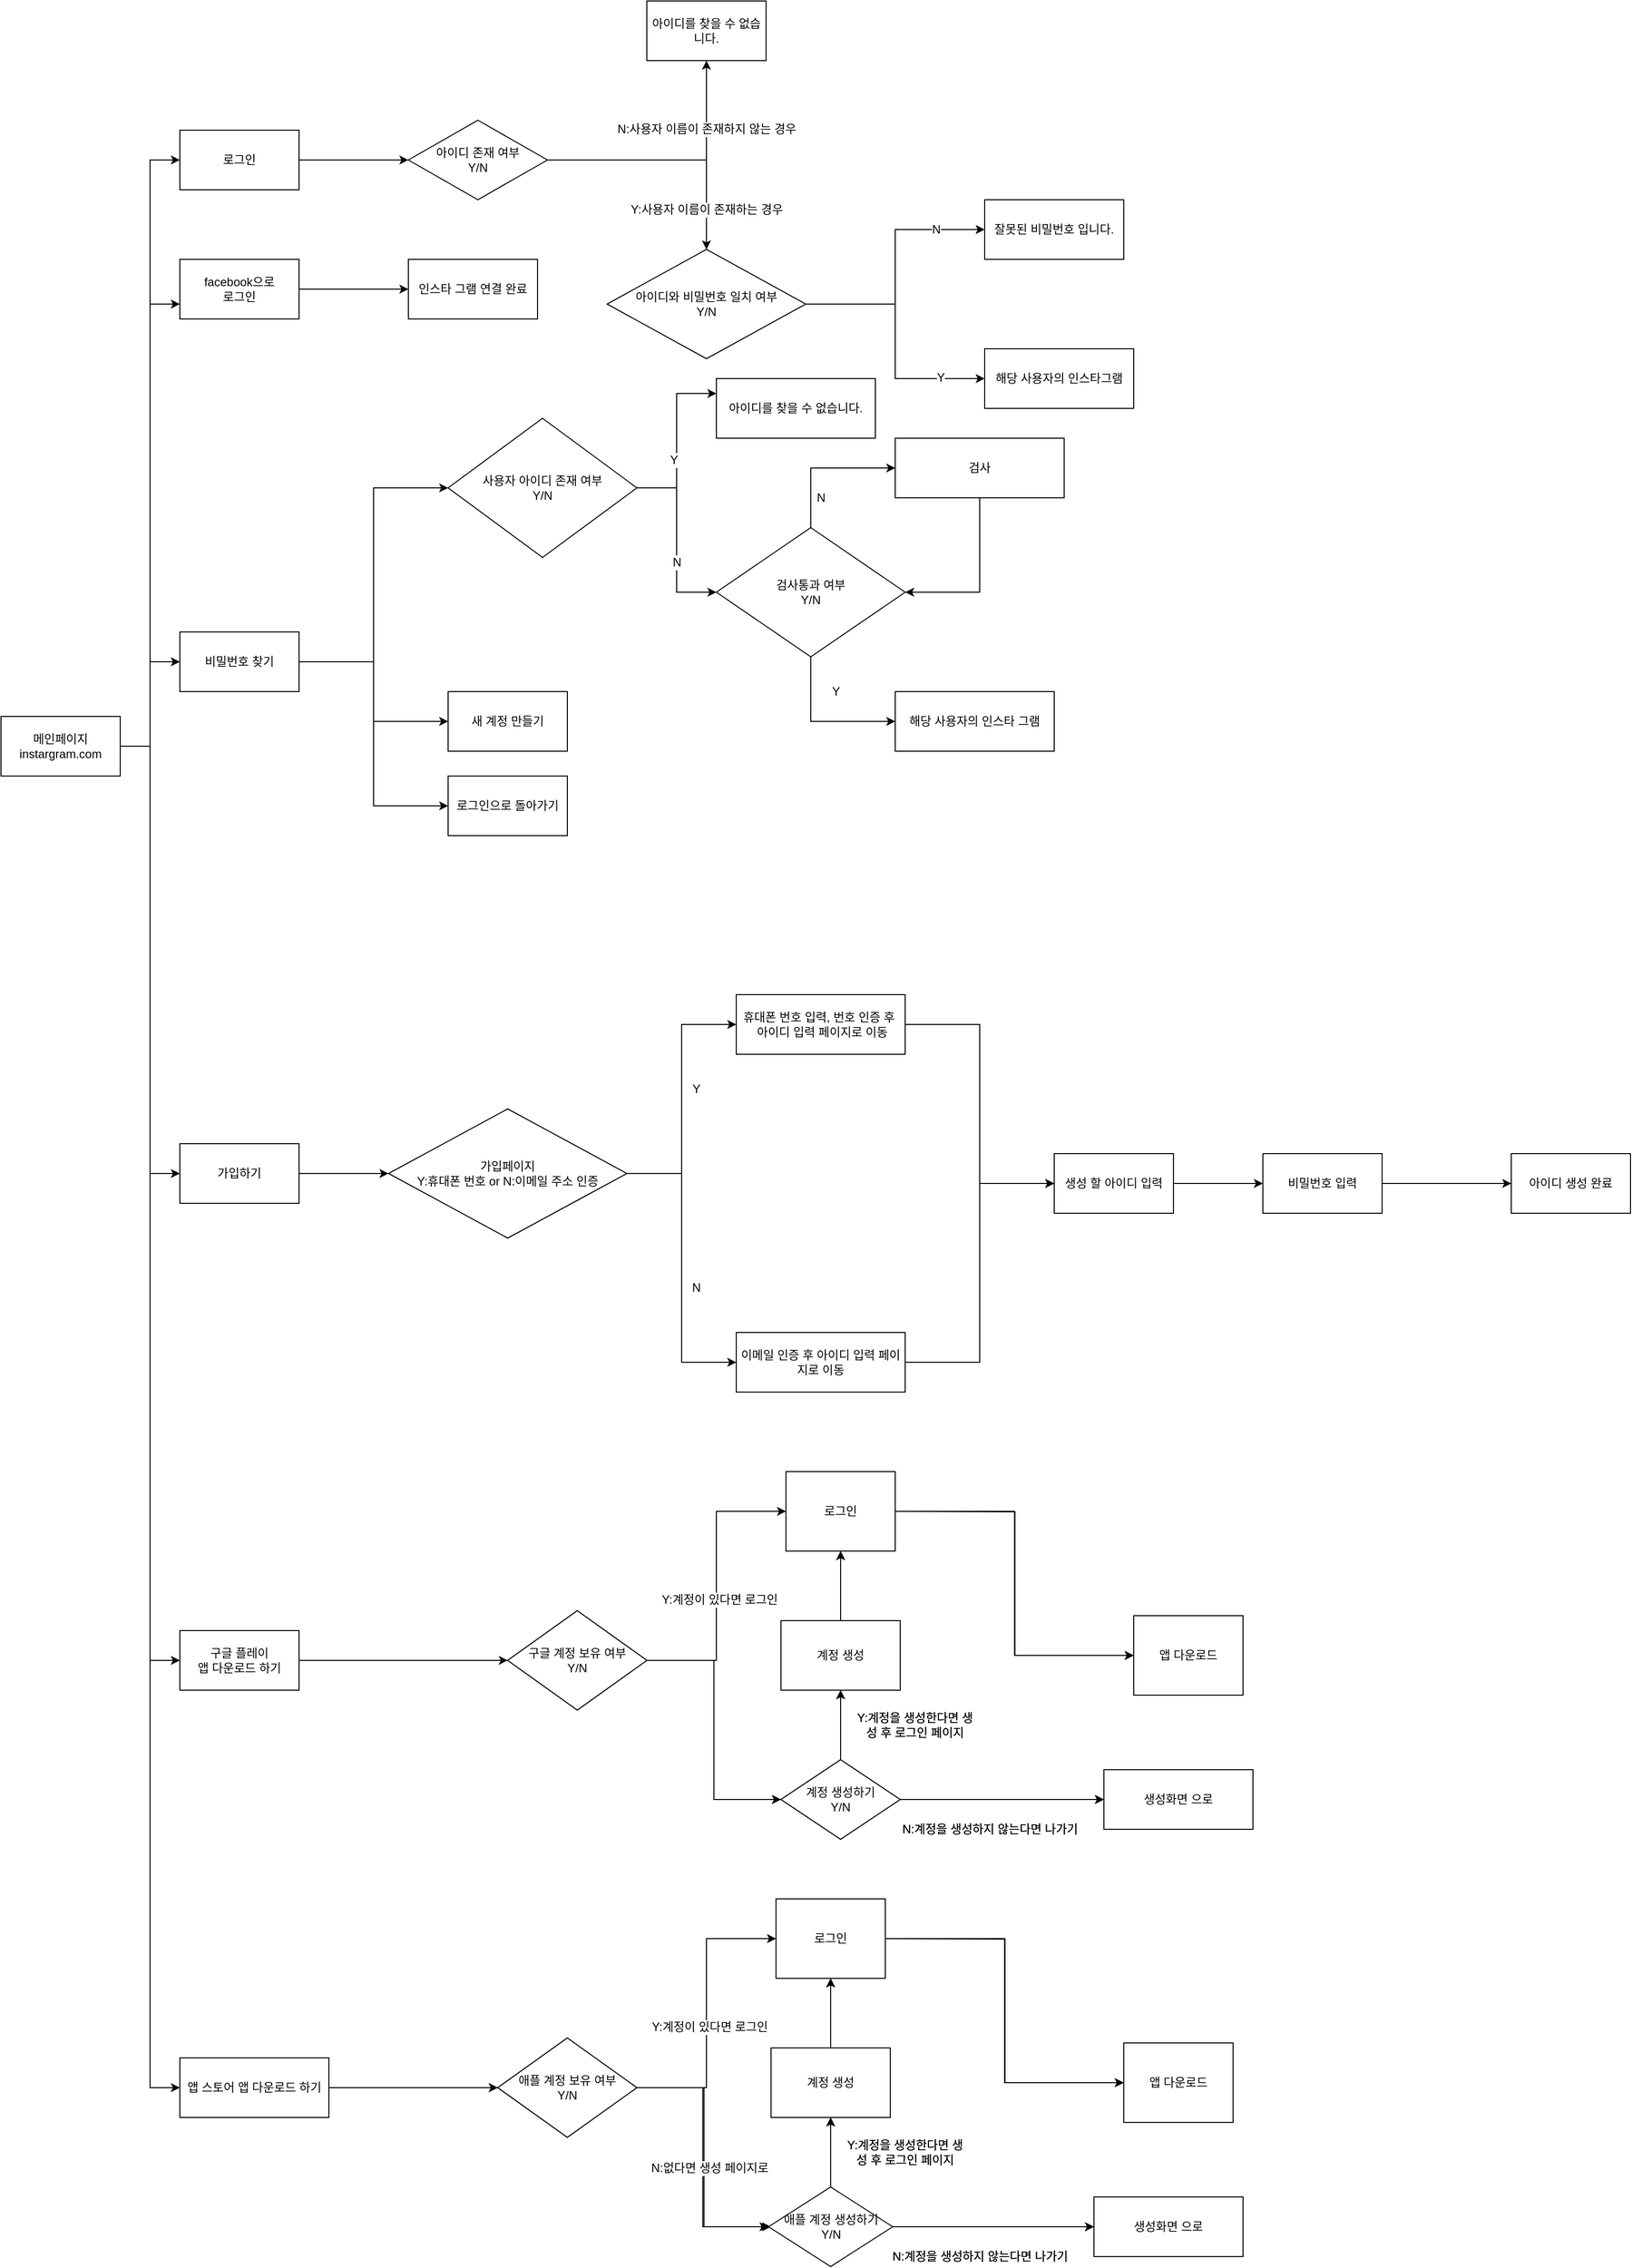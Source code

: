 <mxfile version="20.0.1" type="device"><diagram id="568TlRN8j7l1LZTozMsz" name="Page-1"><mxGraphModel dx="3140" dy="2669" grid="1" gridSize="10" guides="1" tooltips="1" connect="1" arrows="1" fold="1" page="1" pageScale="1" pageWidth="827" pageHeight="1169" math="0" shadow="0"><root><mxCell id="0"/><mxCell id="1" parent="0"/><mxCell id="85rN861MXPLbNBSfsW-i-121" style="edgeStyle=orthogonalEdgeStyle;rounded=0;orthogonalLoop=1;jettySize=auto;html=1;entryX=0;entryY=0.5;entryDx=0;entryDy=0;fontSize=12;" edge="1" parent="1" source="85rN861MXPLbNBSfsW-i-1" target="85rN861MXPLbNBSfsW-i-7"><mxGeometry relative="1" as="geometry"/></mxCell><mxCell id="85rN861MXPLbNBSfsW-i-122" style="edgeStyle=orthogonalEdgeStyle;rounded=0;orthogonalLoop=1;jettySize=auto;html=1;entryX=0;entryY=0.75;entryDx=0;entryDy=0;fontSize=12;" edge="1" parent="1" source="85rN861MXPLbNBSfsW-i-1" target="85rN861MXPLbNBSfsW-i-5"><mxGeometry relative="1" as="geometry"/></mxCell><mxCell id="85rN861MXPLbNBSfsW-i-124" style="edgeStyle=orthogonalEdgeStyle;rounded=0;orthogonalLoop=1;jettySize=auto;html=1;entryX=0;entryY=0.5;entryDx=0;entryDy=0;fontSize=12;" edge="1" parent="1" source="85rN861MXPLbNBSfsW-i-1" target="85rN861MXPLbNBSfsW-i-8"><mxGeometry relative="1" as="geometry"/></mxCell><mxCell id="85rN861MXPLbNBSfsW-i-125" style="edgeStyle=orthogonalEdgeStyle;rounded=0;orthogonalLoop=1;jettySize=auto;html=1;entryX=0;entryY=0.5;entryDx=0;entryDy=0;fontSize=12;" edge="1" parent="1" source="85rN861MXPLbNBSfsW-i-1" target="85rN861MXPLbNBSfsW-i-6"><mxGeometry relative="1" as="geometry"/></mxCell><mxCell id="85rN861MXPLbNBSfsW-i-226" style="edgeStyle=orthogonalEdgeStyle;rounded=0;orthogonalLoop=1;jettySize=auto;html=1;entryX=0;entryY=0.5;entryDx=0;entryDy=0;fontSize=12;" edge="1" parent="1" source="85rN861MXPLbNBSfsW-i-1" target="85rN861MXPLbNBSfsW-i-2"><mxGeometry relative="1" as="geometry"/></mxCell><mxCell id="85rN861MXPLbNBSfsW-i-227" style="edgeStyle=orthogonalEdgeStyle;rounded=0;orthogonalLoop=1;jettySize=auto;html=1;entryX=0;entryY=0.5;entryDx=0;entryDy=0;fontSize=12;" edge="1" parent="1" source="85rN861MXPLbNBSfsW-i-1" target="85rN861MXPLbNBSfsW-i-188"><mxGeometry relative="1" as="geometry"/></mxCell><mxCell id="85rN861MXPLbNBSfsW-i-1" value="메인페이지&lt;br&gt;instargram.com" style="rounded=0;whiteSpace=wrap;html=1;" vertex="1" parent="1"><mxGeometry y="-410" width="120" height="60" as="geometry"/></mxCell><mxCell id="85rN861MXPLbNBSfsW-i-2" value="구글 플레이&lt;br&gt;앱 다운로드 하기" style="rounded=0;whiteSpace=wrap;html=1;" vertex="1" parent="1"><mxGeometry x="180" y="510" width="120" height="60" as="geometry"/></mxCell><mxCell id="85rN861MXPLbNBSfsW-i-52" style="edgeStyle=orthogonalEdgeStyle;rounded=0;orthogonalLoop=1;jettySize=auto;html=1;fontSize=12;" edge="1" parent="1" source="85rN861MXPLbNBSfsW-i-3" target="85rN861MXPLbNBSfsW-i-11"><mxGeometry relative="1" as="geometry"/></mxCell><mxCell id="85rN861MXPLbNBSfsW-i-57" value="Y:사용자 이름이 존재하는 경우" style="edgeLabel;html=1;align=center;verticalAlign=middle;resizable=0;points=[];fontSize=12;" vertex="1" connectable="0" parent="85rN861MXPLbNBSfsW-i-52"><mxGeometry x="0.475" y="4" relative="1" as="geometry"><mxPoint x="-4" y="25" as="offset"/></mxGeometry></mxCell><mxCell id="85rN861MXPLbNBSfsW-i-53" style="edgeStyle=orthogonalEdgeStyle;rounded=0;orthogonalLoop=1;jettySize=auto;html=1;fontSize=12;" edge="1" parent="1" source="85rN861MXPLbNBSfsW-i-3" target="85rN861MXPLbNBSfsW-i-40"><mxGeometry relative="1" as="geometry"><Array as="points"><mxPoint x="710" y="-970"/></Array></mxGeometry></mxCell><mxCell id="85rN861MXPLbNBSfsW-i-58" value="N:사용자 이름이 존재하지 않는 경우" style="edgeLabel;html=1;align=center;verticalAlign=middle;resizable=0;points=[];fontSize=12;" vertex="1" connectable="0" parent="85rN861MXPLbNBSfsW-i-53"><mxGeometry x="0.469" relative="1" as="geometry"><mxPoint as="offset"/></mxGeometry></mxCell><mxCell id="85rN861MXPLbNBSfsW-i-3" value="아이디 존재 여부&lt;br&gt;Y/N" style="rhombus;whiteSpace=wrap;html=1;" vertex="1" parent="1"><mxGeometry x="410" y="-1010" width="140" height="80" as="geometry"/></mxCell><mxCell id="85rN861MXPLbNBSfsW-i-229" value="" style="edgeStyle=orthogonalEdgeStyle;rounded=0;orthogonalLoop=1;jettySize=auto;html=1;fontSize=12;" edge="1" parent="1" source="85rN861MXPLbNBSfsW-i-5" target="85rN861MXPLbNBSfsW-i-228"><mxGeometry relative="1" as="geometry"/></mxCell><mxCell id="85rN861MXPLbNBSfsW-i-5" value="facebook으로 &lt;br&gt;로그인" style="rounded=0;whiteSpace=wrap;html=1;" vertex="1" parent="1"><mxGeometry x="180" y="-870" width="120" height="60" as="geometry"/></mxCell><mxCell id="85rN861MXPLbNBSfsW-i-151" value="" style="edgeStyle=orthogonalEdgeStyle;rounded=0;orthogonalLoop=1;jettySize=auto;html=1;fontSize=12;" edge="1" parent="1" source="85rN861MXPLbNBSfsW-i-6" target="85rN861MXPLbNBSfsW-i-148"><mxGeometry relative="1" as="geometry"/></mxCell><mxCell id="85rN861MXPLbNBSfsW-i-6" value="가입하기" style="rounded=0;whiteSpace=wrap;html=1;" vertex="1" parent="1"><mxGeometry x="180" y="20" width="120" height="60" as="geometry"/></mxCell><mxCell id="85rN861MXPLbNBSfsW-i-37" value="" style="edgeStyle=orthogonalEdgeStyle;rounded=0;orthogonalLoop=1;jettySize=auto;html=1;" edge="1" parent="1" source="85rN861MXPLbNBSfsW-i-7" target="85rN861MXPLbNBSfsW-i-3"><mxGeometry relative="1" as="geometry"/></mxCell><mxCell id="85rN861MXPLbNBSfsW-i-7" value="로그인" style="rounded=0;whiteSpace=wrap;html=1;" vertex="1" parent="1"><mxGeometry x="180" y="-1000" width="120" height="60" as="geometry"/></mxCell><mxCell id="85rN861MXPLbNBSfsW-i-71" style="edgeStyle=orthogonalEdgeStyle;rounded=0;orthogonalLoop=1;jettySize=auto;html=1;entryX=0;entryY=0.5;entryDx=0;entryDy=0;fontSize=12;" edge="1" parent="1" source="85rN861MXPLbNBSfsW-i-8" target="85rN861MXPLbNBSfsW-i-67"><mxGeometry relative="1" as="geometry"/></mxCell><mxCell id="85rN861MXPLbNBSfsW-i-72" style="edgeStyle=orthogonalEdgeStyle;rounded=0;orthogonalLoop=1;jettySize=auto;html=1;fontSize=12;entryX=0;entryY=0.5;entryDx=0;entryDy=0;" edge="1" parent="1" source="85rN861MXPLbNBSfsW-i-8" target="85rN861MXPLbNBSfsW-i-68"><mxGeometry relative="1" as="geometry"><mxPoint x="380" y="-430" as="targetPoint"/></mxGeometry></mxCell><mxCell id="85rN861MXPLbNBSfsW-i-75" style="edgeStyle=orthogonalEdgeStyle;rounded=0;orthogonalLoop=1;jettySize=auto;html=1;entryX=0;entryY=0.5;entryDx=0;entryDy=0;fontSize=12;" edge="1" parent="1" source="85rN861MXPLbNBSfsW-i-8" target="85rN861MXPLbNBSfsW-i-69"><mxGeometry relative="1" as="geometry"/></mxCell><mxCell id="85rN861MXPLbNBSfsW-i-8" value="비밀번호 찾기" style="rounded=0;whiteSpace=wrap;html=1;" vertex="1" parent="1"><mxGeometry x="180" y="-495" width="120" height="60" as="geometry"/></mxCell><mxCell id="85rN861MXPLbNBSfsW-i-60" style="edgeStyle=orthogonalEdgeStyle;rounded=0;orthogonalLoop=1;jettySize=auto;html=1;fontSize=12;" edge="1" parent="1" source="85rN861MXPLbNBSfsW-i-11" target="85rN861MXPLbNBSfsW-i-59"><mxGeometry relative="1" as="geometry"/></mxCell><mxCell id="85rN861MXPLbNBSfsW-i-65" value="N" style="edgeLabel;html=1;align=center;verticalAlign=middle;resizable=0;points=[];fontSize=12;" vertex="1" connectable="0" parent="85rN861MXPLbNBSfsW-i-60"><mxGeometry x="0.731" y="1" relative="1" as="geometry"><mxPoint x="-15" y="1" as="offset"/></mxGeometry></mxCell><mxCell id="85rN861MXPLbNBSfsW-i-64" style="edgeStyle=orthogonalEdgeStyle;rounded=0;orthogonalLoop=1;jettySize=auto;html=1;entryX=0;entryY=0.5;entryDx=0;entryDy=0;fontSize=12;" edge="1" parent="1" source="85rN861MXPLbNBSfsW-i-11" target="85rN861MXPLbNBSfsW-i-61"><mxGeometry relative="1" as="geometry"><Array as="points"><mxPoint x="900" y="-825"/><mxPoint x="900" y="-750"/></Array></mxGeometry></mxCell><mxCell id="85rN861MXPLbNBSfsW-i-11" value="아이디와 비밀번호 일치 여부&lt;br&gt;Y/N" style="rhombus;whiteSpace=wrap;html=1;" vertex="1" parent="1"><mxGeometry x="610" y="-880" width="200" height="110" as="geometry"/></mxCell><mxCell id="85rN861MXPLbNBSfsW-i-40" value="아이디를 찾을 수 없습니다." style="rounded=0;whiteSpace=wrap;html=1;" vertex="1" parent="1"><mxGeometry x="650" y="-1130" width="120" height="60" as="geometry"/></mxCell><mxCell id="85rN861MXPLbNBSfsW-i-59" value="잘못된 비밀번호 입니다." style="rounded=0;whiteSpace=wrap;html=1;fontSize=12;" vertex="1" parent="1"><mxGeometry x="990" y="-930" width="140" height="60" as="geometry"/></mxCell><mxCell id="85rN861MXPLbNBSfsW-i-61" value="해당 사용자의 인스타그램" style="rounded=0;whiteSpace=wrap;html=1;fontSize=12;" vertex="1" parent="1"><mxGeometry x="990" y="-780" width="150" height="60" as="geometry"/></mxCell><mxCell id="85rN861MXPLbNBSfsW-i-66" value="&lt;div style=&quot;text-align: center;&quot;&gt;&lt;span style=&quot;background-color: rgb(255, 255, 255);&quot;&gt;Y&lt;/span&gt;&lt;/div&gt;" style="text;whiteSpace=wrap;html=1;fontSize=12;" vertex="1" parent="1"><mxGeometry x="940" y="-765" width="30" height="30" as="geometry"/></mxCell><mxCell id="85rN861MXPLbNBSfsW-i-67" value="새 계정 만들기" style="rounded=0;whiteSpace=wrap;html=1;" vertex="1" parent="1"><mxGeometry x="450" y="-435" width="120" height="60" as="geometry"/></mxCell><mxCell id="85rN861MXPLbNBSfsW-i-68" value="로그인으로 돌아가기" style="rounded=0;whiteSpace=wrap;html=1;" vertex="1" parent="1"><mxGeometry x="450" y="-350" width="120" height="60" as="geometry"/></mxCell><mxCell id="85rN861MXPLbNBSfsW-i-79" style="edgeStyle=orthogonalEdgeStyle;rounded=0;orthogonalLoop=1;jettySize=auto;html=1;entryX=0;entryY=0.25;entryDx=0;entryDy=0;fontSize=12;" edge="1" parent="1" source="85rN861MXPLbNBSfsW-i-69" target="85rN861MXPLbNBSfsW-i-73"><mxGeometry relative="1" as="geometry"/></mxCell><mxCell id="85rN861MXPLbNBSfsW-i-102" value="Y" style="edgeLabel;html=1;align=center;verticalAlign=middle;resizable=0;points=[];fontSize=12;" vertex="1" connectable="0" parent="85rN861MXPLbNBSfsW-i-79"><mxGeometry x="-0.215" y="3" relative="1" as="geometry"><mxPoint as="offset"/></mxGeometry></mxCell><mxCell id="85rN861MXPLbNBSfsW-i-80" style="edgeStyle=orthogonalEdgeStyle;rounded=0;orthogonalLoop=1;jettySize=auto;html=1;fontSize=12;" edge="1" parent="1" source="85rN861MXPLbNBSfsW-i-69" target="85rN861MXPLbNBSfsW-i-74"><mxGeometry relative="1" as="geometry"/></mxCell><mxCell id="85rN861MXPLbNBSfsW-i-101" value="N" style="edgeLabel;html=1;align=center;verticalAlign=middle;resizable=0;points=[];fontSize=12;" vertex="1" connectable="0" parent="85rN861MXPLbNBSfsW-i-80"><mxGeometry x="0.24" relative="1" as="geometry"><mxPoint as="offset"/></mxGeometry></mxCell><mxCell id="85rN861MXPLbNBSfsW-i-69" value="사용자 아이디 존재 여부&lt;br&gt;Y/N" style="rhombus;whiteSpace=wrap;html=1;fontSize=12;" vertex="1" parent="1"><mxGeometry x="450" y="-710" width="190" height="140" as="geometry"/></mxCell><mxCell id="85rN861MXPLbNBSfsW-i-73" value="아이디를 찾을 수 없습니다." style="rounded=0;whiteSpace=wrap;html=1;" vertex="1" parent="1"><mxGeometry x="720" y="-750" width="160" height="60" as="geometry"/></mxCell><mxCell id="85rN861MXPLbNBSfsW-i-182" style="edgeStyle=orthogonalEdgeStyle;rounded=0;orthogonalLoop=1;jettySize=auto;html=1;entryX=0;entryY=0.5;entryDx=0;entryDy=0;fontSize=12;" edge="1" parent="1" source="85rN861MXPLbNBSfsW-i-74" target="85rN861MXPLbNBSfsW-i-83"><mxGeometry relative="1" as="geometry"/></mxCell><mxCell id="85rN861MXPLbNBSfsW-i-183" style="edgeStyle=orthogonalEdgeStyle;rounded=0;orthogonalLoop=1;jettySize=auto;html=1;entryX=0;entryY=0.5;entryDx=0;entryDy=0;fontSize=12;" edge="1" parent="1" source="85rN861MXPLbNBSfsW-i-74" target="85rN861MXPLbNBSfsW-i-82"><mxGeometry relative="1" as="geometry"/></mxCell><mxCell id="85rN861MXPLbNBSfsW-i-184" value="Y" style="edgeLabel;html=1;align=center;verticalAlign=middle;resizable=0;points=[];fontSize=12;" vertex="1" connectable="0" parent="85rN861MXPLbNBSfsW-i-183"><mxGeometry x="-0.276" y="-2" relative="1" as="geometry"><mxPoint x="27" y="-20" as="offset"/></mxGeometry></mxCell><mxCell id="85rN861MXPLbNBSfsW-i-74" value="검사통과 여부&lt;br&gt;Y/N&lt;br&gt;" style="rhombus;whiteSpace=wrap;html=1;fontSize=12;" vertex="1" parent="1"><mxGeometry x="720" y="-600" width="190" height="130" as="geometry"/></mxCell><mxCell id="85rN861MXPLbNBSfsW-i-76" style="edgeStyle=orthogonalEdgeStyle;rounded=0;orthogonalLoop=1;jettySize=auto;html=1;exitX=0.5;exitY=1;exitDx=0;exitDy=0;fontSize=12;" edge="1" parent="1" source="85rN861MXPLbNBSfsW-i-73" target="85rN861MXPLbNBSfsW-i-73"><mxGeometry relative="1" as="geometry"/></mxCell><mxCell id="85rN861MXPLbNBSfsW-i-82" value="해당 사용자의 인스타 그램" style="rounded=0;whiteSpace=wrap;html=1;fontSize=12;" vertex="1" parent="1"><mxGeometry x="900" y="-435" width="160" height="60" as="geometry"/></mxCell><mxCell id="85rN861MXPLbNBSfsW-i-186" style="edgeStyle=orthogonalEdgeStyle;rounded=0;orthogonalLoop=1;jettySize=auto;html=1;entryX=1;entryY=0.5;entryDx=0;entryDy=0;fontSize=12;" edge="1" parent="1" source="85rN861MXPLbNBSfsW-i-83" target="85rN861MXPLbNBSfsW-i-74"><mxGeometry relative="1" as="geometry"/></mxCell><mxCell id="85rN861MXPLbNBSfsW-i-83" value="검사" style="rounded=0;whiteSpace=wrap;html=1;fontSize=12;" vertex="1" parent="1"><mxGeometry x="900" y="-690" width="170" height="60" as="geometry"/></mxCell><mxCell id="85rN861MXPLbNBSfsW-i-118" value="" style="edgeStyle=orthogonalEdgeStyle;rounded=0;orthogonalLoop=1;jettySize=auto;html=1;fontSize=12;" edge="1" parent="1" source="85rN861MXPLbNBSfsW-i-89" target="85rN861MXPLbNBSfsW-i-92"><mxGeometry relative="1" as="geometry"/></mxCell><mxCell id="85rN861MXPLbNBSfsW-i-89" value="계정 생성" style="rounded=0;whiteSpace=wrap;html=1;" vertex="1" parent="1"><mxGeometry x="785" y="500" width="120" height="70" as="geometry"/></mxCell><mxCell id="85rN861MXPLbNBSfsW-i-108" style="edgeStyle=orthogonalEdgeStyle;rounded=0;orthogonalLoop=1;jettySize=auto;html=1;entryX=0;entryY=0.5;entryDx=0;entryDy=0;fontSize=12;" edge="1" parent="1" source="85rN861MXPLbNBSfsW-i-91" target="85rN861MXPLbNBSfsW-i-92"><mxGeometry relative="1" as="geometry"/></mxCell><mxCell id="85rN861MXPLbNBSfsW-i-109" value="Y:계정이 있다면 로그인&lt;br&gt;" style="edgeLabel;html=1;align=center;verticalAlign=middle;resizable=0;points=[];fontSize=12;" vertex="1" connectable="0" parent="85rN861MXPLbNBSfsW-i-108"><mxGeometry x="-0.098" y="-3" relative="1" as="geometry"><mxPoint as="offset"/></mxGeometry></mxCell><mxCell id="85rN861MXPLbNBSfsW-i-113" style="edgeStyle=orthogonalEdgeStyle;rounded=0;orthogonalLoop=1;jettySize=auto;html=1;entryX=0;entryY=0.5;entryDx=0;entryDy=0;fontSize=12;" edge="1" parent="1" source="85rN861MXPLbNBSfsW-i-91" target="85rN861MXPLbNBSfsW-i-112"><mxGeometry relative="1" as="geometry"/></mxCell><mxCell id="85rN861MXPLbNBSfsW-i-91" value="구글 계정 보유 여부&lt;br&gt;Y/N" style="rhombus;whiteSpace=wrap;html=1;fontSize=12;" vertex="1" parent="1"><mxGeometry x="510" y="490" width="140" height="100" as="geometry"/></mxCell><mxCell id="85rN861MXPLbNBSfsW-i-110" style="edgeStyle=orthogonalEdgeStyle;rounded=0;orthogonalLoop=1;jettySize=auto;html=1;entryX=0;entryY=0.5;entryDx=0;entryDy=0;fontSize=12;" edge="1" parent="1" source="85rN861MXPLbNBSfsW-i-92" target="85rN861MXPLbNBSfsW-i-96"><mxGeometry relative="1" as="geometry"/></mxCell><mxCell id="85rN861MXPLbNBSfsW-i-92" value="로그인" style="rounded=0;whiteSpace=wrap;html=1;" vertex="1" parent="1"><mxGeometry x="790" y="350" width="110" height="80" as="geometry"/></mxCell><mxCell id="85rN861MXPLbNBSfsW-i-96" value="앱 다운로드" style="rounded=0;whiteSpace=wrap;html=1;" vertex="1" parent="1"><mxGeometry x="1140" y="495" width="110" height="80" as="geometry"/></mxCell><mxCell id="85rN861MXPLbNBSfsW-i-114" value="" style="edgeStyle=orthogonalEdgeStyle;rounded=0;orthogonalLoop=1;jettySize=auto;html=1;fontSize=12;" edge="1" parent="1" source="85rN861MXPLbNBSfsW-i-112" target="85rN861MXPLbNBSfsW-i-89"><mxGeometry relative="1" as="geometry"/></mxCell><mxCell id="85rN861MXPLbNBSfsW-i-116" value="" style="edgeStyle=orthogonalEdgeStyle;rounded=0;orthogonalLoop=1;jettySize=auto;html=1;fontSize=12;" edge="1" parent="1" source="85rN861MXPLbNBSfsW-i-112" target="85rN861MXPLbNBSfsW-i-115"><mxGeometry relative="1" as="geometry"><Array as="points"><mxPoint x="990" y="680"/><mxPoint x="990" y="680"/></Array></mxGeometry></mxCell><mxCell id="85rN861MXPLbNBSfsW-i-112" value="계정 생성하기&lt;br&gt;Y/N" style="rhombus;whiteSpace=wrap;html=1;fontSize=12;" vertex="1" parent="1"><mxGeometry x="785" y="640" width="120" height="80" as="geometry"/></mxCell><mxCell id="85rN861MXPLbNBSfsW-i-115" value="생성화면 으로" style="rounded=0;whiteSpace=wrap;html=1;fontSize=12;" vertex="1" parent="1"><mxGeometry x="1110" y="650" width="150" height="60" as="geometry"/></mxCell><mxCell id="85rN861MXPLbNBSfsW-i-117" value="N:계정을 생성하지 않는다면 나가기&lt;br&gt;" style="text;html=1;align=center;verticalAlign=middle;resizable=0;points=[];autosize=1;strokeColor=none;fillColor=none;fontSize=12;" vertex="1" parent="1"><mxGeometry x="890" y="700" width="210" height="20" as="geometry"/></mxCell><mxCell id="85rN861MXPLbNBSfsW-i-119" value="Y:계정을 생성한다면 생성 후 로그인 페이지&lt;br&gt;" style="text;html=1;strokeColor=none;fillColor=none;align=center;verticalAlign=middle;whiteSpace=wrap;rounded=0;fontSize=12;" vertex="1" parent="1"><mxGeometry x="860" y="590" width="120" height="30" as="geometry"/></mxCell><mxCell id="85rN861MXPLbNBSfsW-i-143" value="" style="edgeStyle=orthogonalEdgeStyle;rounded=0;orthogonalLoop=1;jettySize=auto;html=1;fontSize=12;" edge="1" parent="1" source="85rN861MXPLbNBSfsW-i-139" target="85rN861MXPLbNBSfsW-i-142"><mxGeometry relative="1" as="geometry"/></mxCell><mxCell id="85rN861MXPLbNBSfsW-i-139" value="생성 할 아이디 입력" style="rounded=0;whiteSpace=wrap;html=1;" vertex="1" parent="1"><mxGeometry x="1060" y="30" width="120" height="60" as="geometry"/></mxCell><mxCell id="85rN861MXPLbNBSfsW-i-146" style="edgeStyle=orthogonalEdgeStyle;rounded=0;orthogonalLoop=1;jettySize=auto;html=1;entryX=0;entryY=0.5;entryDx=0;entryDy=0;fontSize=12;" edge="1" parent="1" source="85rN861MXPLbNBSfsW-i-142" target="85rN861MXPLbNBSfsW-i-145"><mxGeometry relative="1" as="geometry"/></mxCell><mxCell id="85rN861MXPLbNBSfsW-i-142" value="비밀번호 입력" style="rounded=0;whiteSpace=wrap;html=1;fontSize=12;" vertex="1" parent="1"><mxGeometry x="1270" y="30" width="120" height="60" as="geometry"/></mxCell><mxCell id="85rN861MXPLbNBSfsW-i-145" value="아이디 생성 완료" style="rounded=0;whiteSpace=wrap;html=1;fontSize=12;" vertex="1" parent="1"><mxGeometry x="1520" y="30" width="120" height="60" as="geometry"/></mxCell><mxCell id="85rN861MXPLbNBSfsW-i-168" style="edgeStyle=orthogonalEdgeStyle;rounded=0;orthogonalLoop=1;jettySize=auto;html=1;entryX=0;entryY=0.5;entryDx=0;entryDy=0;fontSize=12;" edge="1" parent="1" source="85rN861MXPLbNBSfsW-i-148" target="85rN861MXPLbNBSfsW-i-167"><mxGeometry relative="1" as="geometry"/></mxCell><mxCell id="85rN861MXPLbNBSfsW-i-171" style="edgeStyle=orthogonalEdgeStyle;rounded=0;orthogonalLoop=1;jettySize=auto;html=1;entryX=0;entryY=0.5;entryDx=0;entryDy=0;fontSize=12;" edge="1" parent="1" source="85rN861MXPLbNBSfsW-i-148" target="85rN861MXPLbNBSfsW-i-169"><mxGeometry relative="1" as="geometry"/></mxCell><mxCell id="85rN861MXPLbNBSfsW-i-148" value="가입페이지&lt;br&gt;Y:휴대폰 번호 or N:이메일 주소 인증" style="rhombus;whiteSpace=wrap;html=1;fontSize=12;" vertex="1" parent="1"><mxGeometry x="390" y="-15" width="240" height="130" as="geometry"/></mxCell><mxCell id="85rN861MXPLbNBSfsW-i-152" style="edgeStyle=orthogonalEdgeStyle;rounded=0;orthogonalLoop=1;jettySize=auto;html=1;entryX=0;entryY=0.5;entryDx=0;entryDy=0;fontSize=12;exitX=1;exitY=0.5;exitDx=0;exitDy=0;" edge="1" parent="1" source="85rN861MXPLbNBSfsW-i-2"><mxGeometry relative="1" as="geometry"><mxPoint x="360" y="540" as="sourcePoint"/><mxPoint x="510" y="540" as="targetPoint"/></mxGeometry></mxCell><mxCell id="85rN861MXPLbNBSfsW-i-153" value="" style="edgeStyle=orthogonalEdgeStyle;rounded=0;orthogonalLoop=1;jettySize=auto;html=1;fontSize=12;" edge="1" source="85rN861MXPLbNBSfsW-i-154" parent="1"><mxGeometry relative="1" as="geometry"><mxPoint x="845" y="430" as="targetPoint"/></mxGeometry></mxCell><mxCell id="85rN861MXPLbNBSfsW-i-154" value="계정 생성" style="rounded=0;whiteSpace=wrap;html=1;" vertex="1" parent="1"><mxGeometry x="785" y="500" width="120" height="70" as="geometry"/></mxCell><mxCell id="85rN861MXPLbNBSfsW-i-157" style="edgeStyle=orthogonalEdgeStyle;rounded=0;orthogonalLoop=1;jettySize=auto;html=1;entryX=0;entryY=0.5;entryDx=0;entryDy=0;fontSize=12;" edge="1" source="85rN861MXPLbNBSfsW-i-158" target="85rN861MXPLbNBSfsW-i-163" parent="1"><mxGeometry relative="1" as="geometry"/></mxCell><mxCell id="85rN861MXPLbNBSfsW-i-158" value="구글 계정 보유 여부&lt;br&gt;Y/N" style="rhombus;whiteSpace=wrap;html=1;fontSize=12;" vertex="1" parent="1"><mxGeometry x="510" y="490" width="140" height="100" as="geometry"/></mxCell><mxCell id="85rN861MXPLbNBSfsW-i-159" style="edgeStyle=orthogonalEdgeStyle;rounded=0;orthogonalLoop=1;jettySize=auto;html=1;entryX=0;entryY=0.5;entryDx=0;entryDy=0;fontSize=12;" edge="1" target="85rN861MXPLbNBSfsW-i-160" parent="1"><mxGeometry relative="1" as="geometry"><mxPoint x="900" y="390" as="sourcePoint"/></mxGeometry></mxCell><mxCell id="85rN861MXPLbNBSfsW-i-160" value="앱 다운로드" style="rounded=0;whiteSpace=wrap;html=1;" vertex="1" parent="1"><mxGeometry x="1140" y="495" width="110" height="80" as="geometry"/></mxCell><mxCell id="85rN861MXPLbNBSfsW-i-161" value="" style="edgeStyle=orthogonalEdgeStyle;rounded=0;orthogonalLoop=1;jettySize=auto;html=1;fontSize=12;" edge="1" source="85rN861MXPLbNBSfsW-i-163" target="85rN861MXPLbNBSfsW-i-154" parent="1"><mxGeometry relative="1" as="geometry"/></mxCell><mxCell id="85rN861MXPLbNBSfsW-i-162" value="" style="edgeStyle=orthogonalEdgeStyle;rounded=0;orthogonalLoop=1;jettySize=auto;html=1;fontSize=12;" edge="1" source="85rN861MXPLbNBSfsW-i-163" target="85rN861MXPLbNBSfsW-i-164" parent="1"><mxGeometry relative="1" as="geometry"><Array as="points"><mxPoint x="990" y="680"/><mxPoint x="990" y="680"/></Array></mxGeometry></mxCell><mxCell id="85rN861MXPLbNBSfsW-i-163" value="계정 생성하기&lt;br&gt;Y/N" style="rhombus;whiteSpace=wrap;html=1;fontSize=12;" vertex="1" parent="1"><mxGeometry x="785" y="640" width="120" height="80" as="geometry"/></mxCell><mxCell id="85rN861MXPLbNBSfsW-i-164" value="생성화면 으로" style="rounded=0;whiteSpace=wrap;html=1;fontSize=12;" vertex="1" parent="1"><mxGeometry x="1110" y="650" width="150" height="60" as="geometry"/></mxCell><mxCell id="85rN861MXPLbNBSfsW-i-165" value="N:계정을 생성하지 않는다면 나가기&lt;br&gt;" style="text;html=1;align=center;verticalAlign=middle;resizable=0;points=[];autosize=1;strokeColor=none;fillColor=none;fontSize=12;" vertex="1" parent="1"><mxGeometry x="890" y="700" width="210" height="20" as="geometry"/></mxCell><mxCell id="85rN861MXPLbNBSfsW-i-166" value="Y:계정을 생성한다면 생성 후 로그인 페이지&lt;br&gt;" style="text;html=1;strokeColor=none;fillColor=none;align=center;verticalAlign=middle;whiteSpace=wrap;rounded=0;fontSize=12;" vertex="1" parent="1"><mxGeometry x="860" y="590" width="120" height="30" as="geometry"/></mxCell><mxCell id="85rN861MXPLbNBSfsW-i-221" style="edgeStyle=orthogonalEdgeStyle;rounded=0;orthogonalLoop=1;jettySize=auto;html=1;entryX=0;entryY=0.5;entryDx=0;entryDy=0;fontSize=12;" edge="1" parent="1" source="85rN861MXPLbNBSfsW-i-167" target="85rN861MXPLbNBSfsW-i-139"><mxGeometry relative="1" as="geometry"/></mxCell><mxCell id="85rN861MXPLbNBSfsW-i-167" value="휴대폰 번호 입력, 번호 인증 후&amp;nbsp;&lt;br&gt;&amp;nbsp;아이디 입력 페이지로 이동" style="rounded=0;whiteSpace=wrap;html=1;fontSize=12;" vertex="1" parent="1"><mxGeometry x="740" y="-130" width="170" height="60" as="geometry"/></mxCell><mxCell id="85rN861MXPLbNBSfsW-i-220" style="edgeStyle=orthogonalEdgeStyle;rounded=0;orthogonalLoop=1;jettySize=auto;html=1;entryX=0;entryY=0.5;entryDx=0;entryDy=0;fontSize=12;" edge="1" parent="1" source="85rN861MXPLbNBSfsW-i-169" target="85rN861MXPLbNBSfsW-i-139"><mxGeometry relative="1" as="geometry"/></mxCell><mxCell id="85rN861MXPLbNBSfsW-i-169" value="이메일 인증 후 아이디 입력 페이지로 이동" style="rounded=0;whiteSpace=wrap;html=1;fontSize=12;" vertex="1" parent="1"><mxGeometry x="740" y="210" width="170" height="60" as="geometry"/></mxCell><mxCell id="85rN861MXPLbNBSfsW-i-185" value="N" style="edgeLabel;html=1;align=center;verticalAlign=middle;resizable=0;points=[];fontSize=12;" vertex="1" connectable="0" parent="1"><mxGeometry x="825" y="-630.003" as="geometry"/></mxCell><mxCell id="85rN861MXPLbNBSfsW-i-187" style="edgeStyle=orthogonalEdgeStyle;rounded=0;orthogonalLoop=1;jettySize=auto;html=1;entryX=0;entryY=0.5;entryDx=0;entryDy=0;fontSize=12;" edge="1" parent="1" source="85rN861MXPLbNBSfsW-i-188"><mxGeometry relative="1" as="geometry"><mxPoint x="500" y="970" as="targetPoint"/></mxGeometry></mxCell><mxCell id="85rN861MXPLbNBSfsW-i-188" value="앱 스토어 앱 다운로드 하기" style="rounded=0;whiteSpace=wrap;html=1;" vertex="1" parent="1"><mxGeometry x="180" y="940" width="150" height="60" as="geometry"/></mxCell><mxCell id="85rN861MXPLbNBSfsW-i-189" value="" style="edgeStyle=orthogonalEdgeStyle;rounded=0;orthogonalLoop=1;jettySize=auto;html=1;fontSize=12;" edge="1" parent="1" source="85rN861MXPLbNBSfsW-i-190" target="85rN861MXPLbNBSfsW-i-196"><mxGeometry relative="1" as="geometry"/></mxCell><mxCell id="85rN861MXPLbNBSfsW-i-190" value="계정 생성" style="rounded=0;whiteSpace=wrap;html=1;" vertex="1" parent="1"><mxGeometry x="775" y="930" width="120" height="70" as="geometry"/></mxCell><mxCell id="85rN861MXPLbNBSfsW-i-191" style="edgeStyle=orthogonalEdgeStyle;rounded=0;orthogonalLoop=1;jettySize=auto;html=1;entryX=0;entryY=0.5;entryDx=0;entryDy=0;fontSize=12;" edge="1" parent="1" source="85rN861MXPLbNBSfsW-i-194" target="85rN861MXPLbNBSfsW-i-196"><mxGeometry relative="1" as="geometry"/></mxCell><mxCell id="85rN861MXPLbNBSfsW-i-192" value="Y:계정이 있다면 로그인&lt;br&gt;" style="edgeLabel;html=1;align=center;verticalAlign=middle;resizable=0;points=[];fontSize=12;" vertex="1" connectable="0" parent="85rN861MXPLbNBSfsW-i-191"><mxGeometry x="-0.098" y="-3" relative="1" as="geometry"><mxPoint as="offset"/></mxGeometry></mxCell><mxCell id="85rN861MXPLbNBSfsW-i-193" style="edgeStyle=orthogonalEdgeStyle;rounded=0;orthogonalLoop=1;jettySize=auto;html=1;entryX=0;entryY=0.5;entryDx=0;entryDy=0;fontSize=12;" edge="1" parent="1" source="85rN861MXPLbNBSfsW-i-194" target="85rN861MXPLbNBSfsW-i-200"><mxGeometry relative="1" as="geometry"/></mxCell><mxCell id="85rN861MXPLbNBSfsW-i-194" value="구글 계정 보유 여부&lt;br&gt;Y/N" style="rhombus;whiteSpace=wrap;html=1;fontSize=12;" vertex="1" parent="1"><mxGeometry x="500" y="920" width="140" height="100" as="geometry"/></mxCell><mxCell id="85rN861MXPLbNBSfsW-i-195" style="edgeStyle=orthogonalEdgeStyle;rounded=0;orthogonalLoop=1;jettySize=auto;html=1;entryX=0;entryY=0.5;entryDx=0;entryDy=0;fontSize=12;" edge="1" parent="1" source="85rN861MXPLbNBSfsW-i-196" target="85rN861MXPLbNBSfsW-i-197"><mxGeometry relative="1" as="geometry"/></mxCell><mxCell id="85rN861MXPLbNBSfsW-i-196" value="로그인" style="rounded=0;whiteSpace=wrap;html=1;" vertex="1" parent="1"><mxGeometry x="780" y="780" width="110" height="80" as="geometry"/></mxCell><mxCell id="85rN861MXPLbNBSfsW-i-197" value="앱 다운로드" style="rounded=0;whiteSpace=wrap;html=1;" vertex="1" parent="1"><mxGeometry x="1130" y="925" width="110" height="80" as="geometry"/></mxCell><mxCell id="85rN861MXPLbNBSfsW-i-198" value="" style="edgeStyle=orthogonalEdgeStyle;rounded=0;orthogonalLoop=1;jettySize=auto;html=1;fontSize=12;" edge="1" parent="1" source="85rN861MXPLbNBSfsW-i-200" target="85rN861MXPLbNBSfsW-i-190"><mxGeometry relative="1" as="geometry"/></mxCell><mxCell id="85rN861MXPLbNBSfsW-i-199" value="" style="edgeStyle=orthogonalEdgeStyle;rounded=0;orthogonalLoop=1;jettySize=auto;html=1;fontSize=12;" edge="1" parent="1" source="85rN861MXPLbNBSfsW-i-200" target="85rN861MXPLbNBSfsW-i-201"><mxGeometry relative="1" as="geometry"><Array as="points"><mxPoint x="980" y="1110"/><mxPoint x="980" y="1110"/></Array></mxGeometry></mxCell><mxCell id="85rN861MXPLbNBSfsW-i-200" value="계정 생성하기&lt;br&gt;Y/N" style="rhombus;whiteSpace=wrap;html=1;fontSize=12;" vertex="1" parent="1"><mxGeometry x="775" y="1070" width="120" height="80" as="geometry"/></mxCell><mxCell id="85rN861MXPLbNBSfsW-i-201" value="생성화면 으로" style="rounded=0;whiteSpace=wrap;html=1;fontSize=12;" vertex="1" parent="1"><mxGeometry x="1100" y="1080" width="150" height="60" as="geometry"/></mxCell><mxCell id="85rN861MXPLbNBSfsW-i-202" value="N:계정을 생성하지 않는다면 나가기&lt;br&gt;" style="text;html=1;align=center;verticalAlign=middle;resizable=0;points=[];autosize=1;strokeColor=none;fillColor=none;fontSize=12;" vertex="1" parent="1"><mxGeometry x="880" y="1130" width="210" height="20" as="geometry"/></mxCell><mxCell id="85rN861MXPLbNBSfsW-i-203" value="Y:계정을 생성한다면 생성 후 로그인 페이지&lt;br&gt;" style="text;html=1;strokeColor=none;fillColor=none;align=center;verticalAlign=middle;whiteSpace=wrap;rounded=0;fontSize=12;" vertex="1" parent="1"><mxGeometry x="850" y="1020" width="120" height="30" as="geometry"/></mxCell><mxCell id="85rN861MXPLbNBSfsW-i-204" style="edgeStyle=orthogonalEdgeStyle;rounded=0;orthogonalLoop=1;jettySize=auto;html=1;entryX=0;entryY=0.5;entryDx=0;entryDy=0;fontSize=12;" edge="1" parent="1"><mxGeometry relative="1" as="geometry"><mxPoint x="350" y="970" as="sourcePoint"/><mxPoint x="500" y="970" as="targetPoint"/></mxGeometry></mxCell><mxCell id="85rN861MXPLbNBSfsW-i-205" value="" style="edgeStyle=orthogonalEdgeStyle;rounded=0;orthogonalLoop=1;jettySize=auto;html=1;fontSize=12;" edge="1" parent="1" source="85rN861MXPLbNBSfsW-i-206"><mxGeometry relative="1" as="geometry"><mxPoint x="835" y="860" as="targetPoint"/></mxGeometry></mxCell><mxCell id="85rN861MXPLbNBSfsW-i-206" value="계정 생성" style="rounded=0;whiteSpace=wrap;html=1;" vertex="1" parent="1"><mxGeometry x="775" y="930" width="120" height="70" as="geometry"/></mxCell><mxCell id="85rN861MXPLbNBSfsW-i-207" style="edgeStyle=orthogonalEdgeStyle;rounded=0;orthogonalLoop=1;jettySize=auto;html=1;entryX=0;entryY=0.5;entryDx=0;entryDy=0;fontSize=12;" edge="1" parent="1" source="85rN861MXPLbNBSfsW-i-208" target="85rN861MXPLbNBSfsW-i-213"><mxGeometry relative="1" as="geometry"/></mxCell><mxCell id="85rN861MXPLbNBSfsW-i-217" value="N:없다면 생성 페이지로" style="edgeLabel;html=1;align=center;verticalAlign=middle;resizable=0;points=[];fontSize=12;" vertex="1" connectable="0" parent="85rN861MXPLbNBSfsW-i-207"><mxGeometry x="0.252" y="6" relative="1" as="geometry"><mxPoint y="-24" as="offset"/></mxGeometry></mxCell><mxCell id="85rN861MXPLbNBSfsW-i-208" value="애플 계정 보유 여부&lt;br&gt;Y/N" style="rhombus;whiteSpace=wrap;html=1;fontSize=12;" vertex="1" parent="1"><mxGeometry x="500" y="920" width="140" height="100" as="geometry"/></mxCell><mxCell id="85rN861MXPLbNBSfsW-i-209" style="edgeStyle=orthogonalEdgeStyle;rounded=0;orthogonalLoop=1;jettySize=auto;html=1;entryX=0;entryY=0.5;entryDx=0;entryDy=0;fontSize=12;" edge="1" parent="1" target="85rN861MXPLbNBSfsW-i-210"><mxGeometry relative="1" as="geometry"><mxPoint x="890" y="820" as="sourcePoint"/></mxGeometry></mxCell><mxCell id="85rN861MXPLbNBSfsW-i-210" value="앱 다운로드" style="rounded=0;whiteSpace=wrap;html=1;" vertex="1" parent="1"><mxGeometry x="1130" y="925" width="110" height="80" as="geometry"/></mxCell><mxCell id="85rN861MXPLbNBSfsW-i-211" value="" style="edgeStyle=orthogonalEdgeStyle;rounded=0;orthogonalLoop=1;jettySize=auto;html=1;fontSize=12;" edge="1" parent="1" source="85rN861MXPLbNBSfsW-i-213" target="85rN861MXPLbNBSfsW-i-206"><mxGeometry relative="1" as="geometry"/></mxCell><mxCell id="85rN861MXPLbNBSfsW-i-212" value="" style="edgeStyle=orthogonalEdgeStyle;rounded=0;orthogonalLoop=1;jettySize=auto;html=1;fontSize=12;" edge="1" parent="1" source="85rN861MXPLbNBSfsW-i-213" target="85rN861MXPLbNBSfsW-i-214"><mxGeometry relative="1" as="geometry"><Array as="points"><mxPoint x="980" y="1110"/><mxPoint x="980" y="1110"/></Array></mxGeometry></mxCell><mxCell id="85rN861MXPLbNBSfsW-i-213" value="애플 계정 생성하기&lt;br&gt;Y/N" style="rhombus;whiteSpace=wrap;html=1;fontSize=12;" vertex="1" parent="1"><mxGeometry x="772.5" y="1070" width="125" height="80" as="geometry"/></mxCell><mxCell id="85rN861MXPLbNBSfsW-i-214" value="생성화면 으로" style="rounded=0;whiteSpace=wrap;html=1;fontSize=12;" vertex="1" parent="1"><mxGeometry x="1100" y="1080" width="150" height="60" as="geometry"/></mxCell><mxCell id="85rN861MXPLbNBSfsW-i-215" value="N:계정을 생성하지 않는다면 나가기&lt;br&gt;" style="text;html=1;align=center;verticalAlign=middle;resizable=0;points=[];autosize=1;strokeColor=none;fillColor=none;fontSize=12;" vertex="1" parent="1"><mxGeometry x="880" y="1130" width="210" height="20" as="geometry"/></mxCell><mxCell id="85rN861MXPLbNBSfsW-i-216" value="Y:계정을 생성한다면 생성 후 로그인 페이지&lt;br&gt;" style="text;html=1;strokeColor=none;fillColor=none;align=center;verticalAlign=middle;whiteSpace=wrap;rounded=0;fontSize=12;" vertex="1" parent="1"><mxGeometry x="850" y="1020" width="120" height="30" as="geometry"/></mxCell><mxCell id="85rN861MXPLbNBSfsW-i-222" value="N" style="text;html=1;strokeColor=none;fillColor=none;align=center;verticalAlign=middle;whiteSpace=wrap;rounded=0;fontSize=12;" vertex="1" parent="1"><mxGeometry x="670" y="150" width="60" height="30" as="geometry"/></mxCell><mxCell id="85rN861MXPLbNBSfsW-i-223" value="Y" style="text;html=1;strokeColor=none;fillColor=none;align=center;verticalAlign=middle;whiteSpace=wrap;rounded=0;fontSize=12;" vertex="1" parent="1"><mxGeometry x="670" y="-50" width="60" height="30" as="geometry"/></mxCell><mxCell id="85rN861MXPLbNBSfsW-i-228" value="인스타 그램 연결 완료" style="rounded=0;whiteSpace=wrap;html=1;fontSize=12;" vertex="1" parent="1"><mxGeometry x="410" y="-870" width="130" height="60" as="geometry"/></mxCell></root></mxGraphModel></diagram></mxfile>